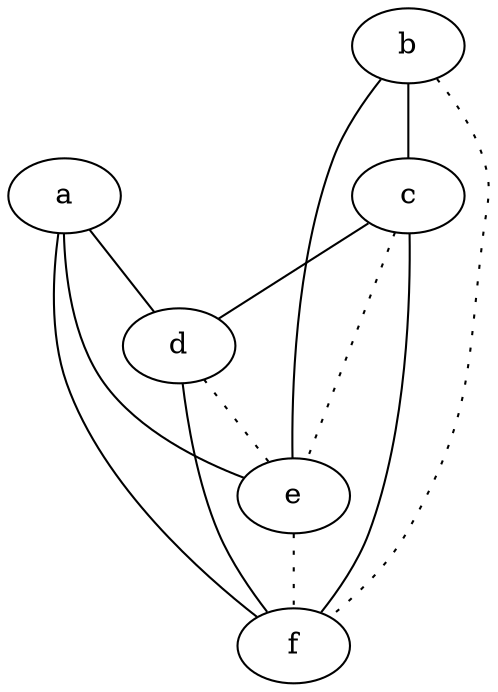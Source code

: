 graph {
a -- d;
a -- e;
a -- f;
b -- c;
b -- e;
b -- f [style=dotted];
c -- d;
c -- e [style=dotted];
c -- f;
d -- e [style=dotted];
d -- f;
e -- f [style=dotted];
}
